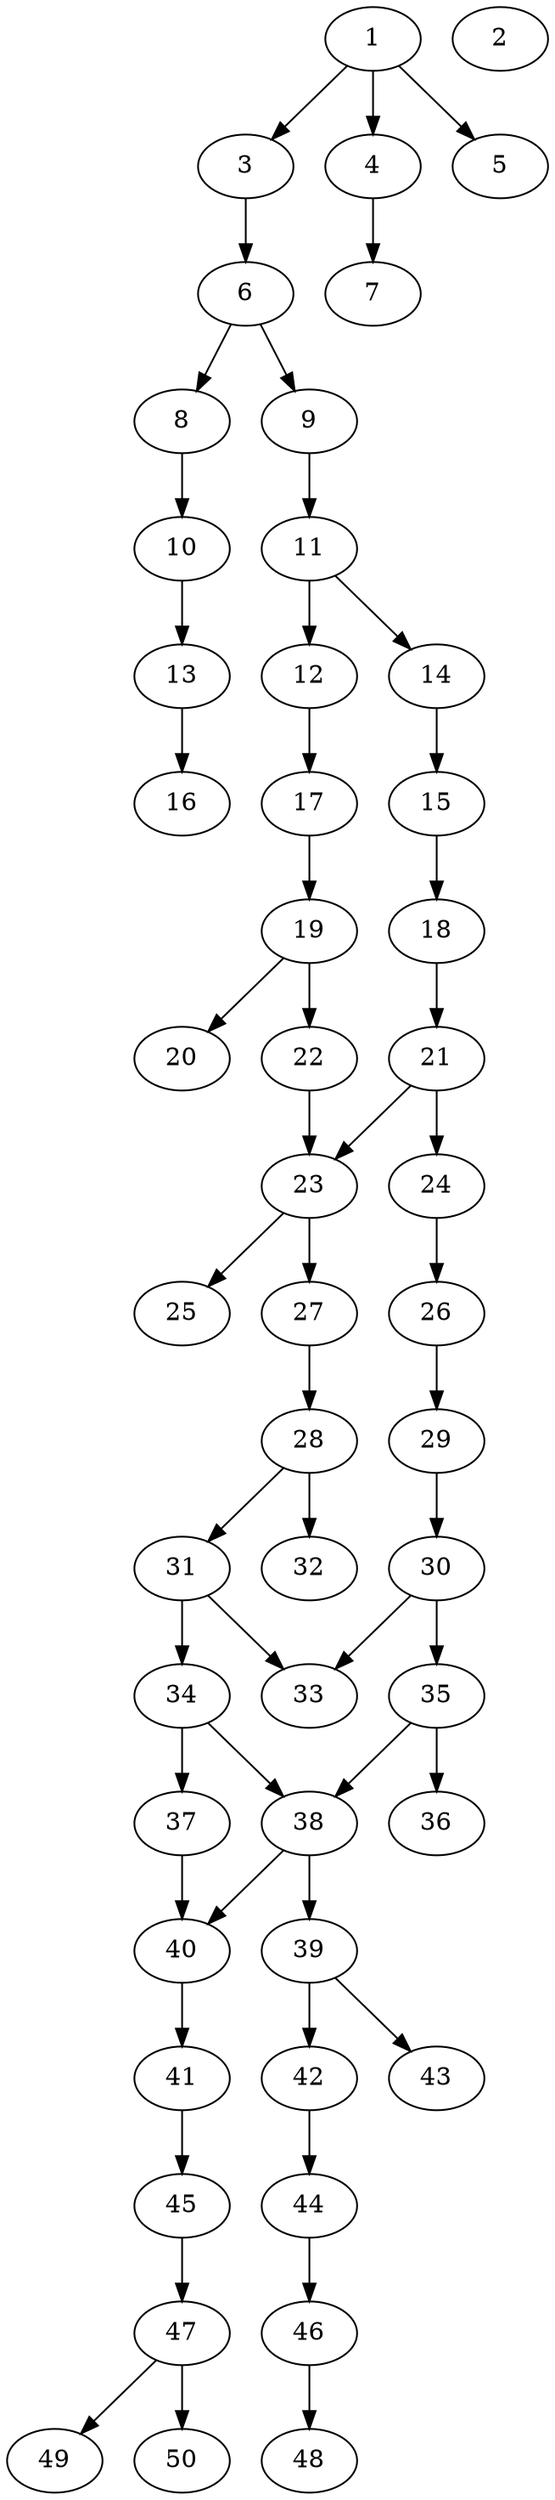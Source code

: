 // DAG automatically generated by daggen at Thu Oct  3 14:07:58 2019
// ./daggen --dot -n 50 --ccr 0.4 --fat 0.3 --regular 0.9 --density 0.5 --mindata 5242880 --maxdata 52428800 
digraph G {
  1 [size="113523200", alpha="0.15", expect_size="45409280"] 
  1 -> 3 [size ="45409280"]
  1 -> 4 [size ="45409280"]
  1 -> 5 [size ="45409280"]
  2 [size="113576960", alpha="0.08", expect_size="45430784"] 
  3 [size="49692160", alpha="0.03", expect_size="19876864"] 
  3 -> 6 [size ="19876864"]
  4 [size="42216960", alpha="0.11", expect_size="16886784"] 
  4 -> 7 [size ="16886784"]
  5 [size="38394880", alpha="0.13", expect_size="15357952"] 
  6 [size="64501760", alpha="0.12", expect_size="25800704"] 
  6 -> 8 [size ="25800704"]
  6 -> 9 [size ="25800704"]
  7 [size="121761280", alpha="0.01", expect_size="48704512"] 
  8 [size="104678400", alpha="0.18", expect_size="41871360"] 
  8 -> 10 [size ="41871360"]
  9 [size="66242560", alpha="0.19", expect_size="26497024"] 
  9 -> 11 [size ="26497024"]
  10 [size="129077760", alpha="0.07", expect_size="51631104"] 
  10 -> 13 [size ="51631104"]
  11 [size="109406720", alpha="0.14", expect_size="43762688"] 
  11 -> 12 [size ="43762688"]
  11 -> 14 [size ="43762688"]
  12 [size="78279680", alpha="0.01", expect_size="31311872"] 
  12 -> 17 [size ="31311872"]
  13 [size="123036160", alpha="0.12", expect_size="49214464"] 
  13 -> 16 [size ="49214464"]
  14 [size="25528320", alpha="0.03", expect_size="10211328"] 
  14 -> 15 [size ="10211328"]
  15 [size="90708480", alpha="0.19", expect_size="36283392"] 
  15 -> 18 [size ="36283392"]
  16 [size="47216640", alpha="0.05", expect_size="18886656"] 
  17 [size="115048960", alpha="0.12", expect_size="46019584"] 
  17 -> 19 [size ="46019584"]
  18 [size="120376320", alpha="0.08", expect_size="48150528"] 
  18 -> 21 [size ="48150528"]
  19 [size="110533120", alpha="0.01", expect_size="44213248"] 
  19 -> 20 [size ="44213248"]
  19 -> 22 [size ="44213248"]
  20 [size="105251840", alpha="0.18", expect_size="42100736"] 
  21 [size="27215360", alpha="0.13", expect_size="10886144"] 
  21 -> 23 [size ="10886144"]
  21 -> 24 [size ="10886144"]
  22 [size="112040960", alpha="0.04", expect_size="44816384"] 
  22 -> 23 [size ="44816384"]
  23 [size="116070400", alpha="0.02", expect_size="46428160"] 
  23 -> 25 [size ="46428160"]
  23 -> 27 [size ="46428160"]
  24 [size="70510080", alpha="0.04", expect_size="28204032"] 
  24 -> 26 [size ="28204032"]
  25 [size="89141760", alpha="0.11", expect_size="35656704"] 
  26 [size="81011200", alpha="0.06", expect_size="32404480"] 
  26 -> 29 [size ="32404480"]
  27 [size="113000960", alpha="0.00", expect_size="45200384"] 
  27 -> 28 [size ="45200384"]
  28 [size="64074240", alpha="0.10", expect_size="25629696"] 
  28 -> 31 [size ="25629696"]
  28 -> 32 [size ="25629696"]
  29 [size="109777920", alpha="0.08", expect_size="43911168"] 
  29 -> 30 [size ="43911168"]
  30 [size="117048320", alpha="0.06", expect_size="46819328"] 
  30 -> 33 [size ="46819328"]
  30 -> 35 [size ="46819328"]
  31 [size="108195840", alpha="0.01", expect_size="43278336"] 
  31 -> 33 [size ="43278336"]
  31 -> 34 [size ="43278336"]
  32 [size="65676800", alpha="0.06", expect_size="26270720"] 
  33 [size="89960960", alpha="0.10", expect_size="35984384"] 
  34 [size="99668480", alpha="0.16", expect_size="39867392"] 
  34 -> 37 [size ="39867392"]
  34 -> 38 [size ="39867392"]
  35 [size="123914240", alpha="0.16", expect_size="49565696"] 
  35 -> 36 [size ="49565696"]
  35 -> 38 [size ="49565696"]
  36 [size="70016000", alpha="0.01", expect_size="28006400"] 
  37 [size="107338240", alpha="0.03", expect_size="42935296"] 
  37 -> 40 [size ="42935296"]
  38 [size="108602880", alpha="0.04", expect_size="43441152"] 
  38 -> 39 [size ="43441152"]
  38 -> 40 [size ="43441152"]
  39 [size="47421440", alpha="0.01", expect_size="18968576"] 
  39 -> 42 [size ="18968576"]
  39 -> 43 [size ="18968576"]
  40 [size="94894080", alpha="0.14", expect_size="37957632"] 
  40 -> 41 [size ="37957632"]
  41 [size="131061760", alpha="0.09", expect_size="52424704"] 
  41 -> 45 [size ="52424704"]
  42 [size="16294400", alpha="0.01", expect_size="6517760"] 
  42 -> 44 [size ="6517760"]
  43 [size="51699200", alpha="0.10", expect_size="20679680"] 
  44 [size="111272960", alpha="0.09", expect_size="44509184"] 
  44 -> 46 [size ="44509184"]
  45 [size="89477120", alpha="0.01", expect_size="35790848"] 
  45 -> 47 [size ="35790848"]
  46 [size="63907840", alpha="0.05", expect_size="25563136"] 
  46 -> 48 [size ="25563136"]
  47 [size="68682240", alpha="0.05", expect_size="27472896"] 
  47 -> 49 [size ="27472896"]
  47 -> 50 [size ="27472896"]
  48 [size="87774720", alpha="0.14", expect_size="35109888"] 
  49 [size="110494720", alpha="0.20", expect_size="44197888"] 
  50 [size="116303360", alpha="0.03", expect_size="46521344"] 
}
